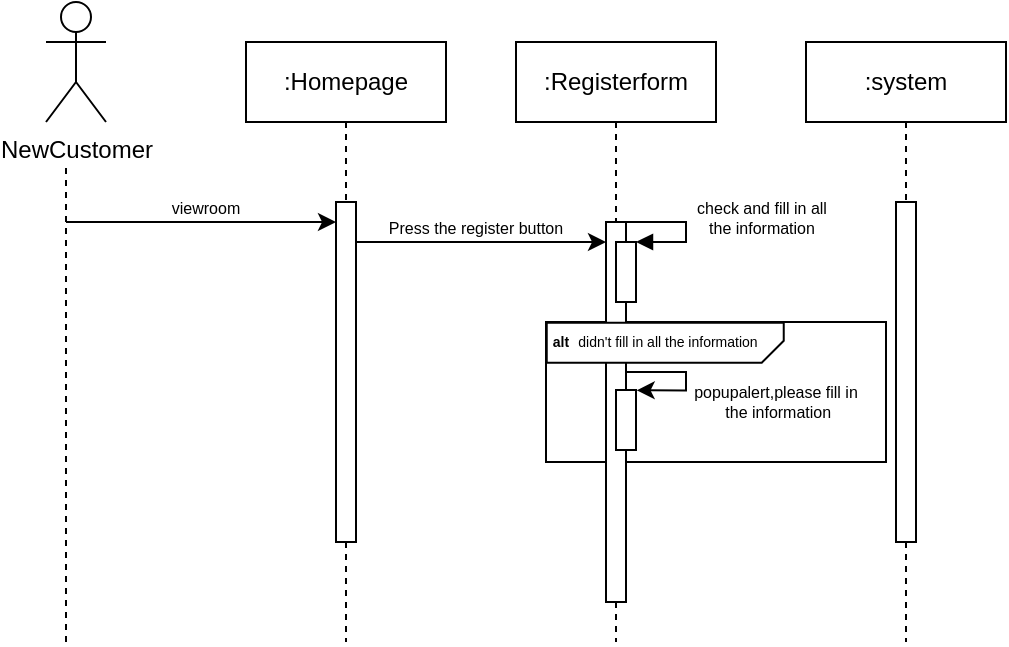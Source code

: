<mxfile version="21.8.2" type="github">
  <diagram name="Page-1" id="2YBvvXClWsGukQMizWep">
    <mxGraphModel dx="1986" dy="612" grid="1" gridSize="10" guides="1" tooltips="1" connect="1" arrows="1" fold="1" page="1" pageScale="1" pageWidth="850" pageHeight="1100" math="0" shadow="0">
      <root>
        <mxCell id="0" />
        <mxCell id="1" parent="0" />
        <mxCell id="fAxjazduzelBZ8KthdPH-19" value="" style="rounded=0;whiteSpace=wrap;html=1;" vertex="1" parent="1">
          <mxGeometry x="70" y="200" width="170" height="70" as="geometry" />
        </mxCell>
        <mxCell id="aM9ryv3xv72pqoxQDRHE-1" value=":Registerform" style="shape=umlLifeline;perimeter=lifelinePerimeter;whiteSpace=wrap;html=1;container=0;dropTarget=0;collapsible=0;recursiveResize=0;outlineConnect=0;portConstraint=eastwest;newEdgeStyle={&quot;edgeStyle&quot;:&quot;elbowEdgeStyle&quot;,&quot;elbow&quot;:&quot;vertical&quot;,&quot;curved&quot;:0,&quot;rounded&quot;:0};" parent="1" vertex="1">
          <mxGeometry x="55" y="60" width="100" height="300" as="geometry" />
        </mxCell>
        <mxCell id="aM9ryv3xv72pqoxQDRHE-2" value="" style="html=1;points=[];perimeter=orthogonalPerimeter;outlineConnect=0;targetShapes=umlLifeline;portConstraint=eastwest;newEdgeStyle={&quot;edgeStyle&quot;:&quot;elbowEdgeStyle&quot;,&quot;elbow&quot;:&quot;vertical&quot;,&quot;curved&quot;:0,&quot;rounded&quot;:0};" parent="aM9ryv3xv72pqoxQDRHE-1" vertex="1">
          <mxGeometry x="45" y="90" width="10" height="190" as="geometry" />
        </mxCell>
        <mxCell id="aM9ryv3xv72pqoxQDRHE-4" value="" style="html=1;points=[];perimeter=orthogonalPerimeter;outlineConnect=0;targetShapes=umlLifeline;portConstraint=eastwest;newEdgeStyle={&quot;edgeStyle&quot;:&quot;elbowEdgeStyle&quot;,&quot;elbow&quot;:&quot;vertical&quot;,&quot;curved&quot;:0,&quot;rounded&quot;:0};" parent="aM9ryv3xv72pqoxQDRHE-1" vertex="1">
          <mxGeometry x="50" y="100" width="10" height="30" as="geometry" />
        </mxCell>
        <mxCell id="aM9ryv3xv72pqoxQDRHE-7" value="" style="html=1;verticalAlign=bottom;endArrow=block;edgeStyle=orthogonalEdgeStyle;elbow=vertical;rounded=0;" parent="aM9ryv3xv72pqoxQDRHE-1" edge="1">
          <mxGeometry relative="1" as="geometry">
            <mxPoint x="55" y="90" as="sourcePoint" />
            <Array as="points">
              <mxPoint x="55" y="90" />
              <mxPoint x="85" y="90" />
              <mxPoint x="85" y="100" />
            </Array>
            <mxPoint x="60" y="100" as="targetPoint" />
          </mxGeometry>
        </mxCell>
        <mxCell id="aM9ryv3xv72pqoxQDRHE-5" value=":system" style="shape=umlLifeline;perimeter=lifelinePerimeter;whiteSpace=wrap;html=1;container=0;dropTarget=0;collapsible=0;recursiveResize=0;outlineConnect=0;portConstraint=eastwest;newEdgeStyle={&quot;edgeStyle&quot;:&quot;elbowEdgeStyle&quot;,&quot;elbow&quot;:&quot;vertical&quot;,&quot;curved&quot;:0,&quot;rounded&quot;:0};" parent="1" vertex="1">
          <mxGeometry x="200" y="60" width="100" height="300" as="geometry" />
        </mxCell>
        <mxCell id="aM9ryv3xv72pqoxQDRHE-6" value="" style="html=1;points=[];perimeter=orthogonalPerimeter;outlineConnect=0;targetShapes=umlLifeline;portConstraint=eastwest;newEdgeStyle={&quot;edgeStyle&quot;:&quot;elbowEdgeStyle&quot;,&quot;elbow&quot;:&quot;vertical&quot;,&quot;curved&quot;:0,&quot;rounded&quot;:0};" parent="aM9ryv3xv72pqoxQDRHE-5" vertex="1">
          <mxGeometry x="45" y="80" width="10" height="170" as="geometry" />
        </mxCell>
        <mxCell id="fAxjazduzelBZ8KthdPH-1" value="NewCustomer" style="shape=umlActor;verticalLabelPosition=bottom;verticalAlign=top;html=1;outlineConnect=0;" vertex="1" parent="1">
          <mxGeometry x="-180" y="40" width="30" height="60" as="geometry" />
        </mxCell>
        <mxCell id="fAxjazduzelBZ8KthdPH-5" value="" style="endArrow=none;html=1;rounded=0;dashed=1;" edge="1" parent="1">
          <mxGeometry width="50" height="50" relative="1" as="geometry">
            <mxPoint x="-170" y="360" as="sourcePoint" />
            <mxPoint x="-170" y="120" as="targetPoint" />
          </mxGeometry>
        </mxCell>
        <mxCell id="fAxjazduzelBZ8KthdPH-7" value="" style="endArrow=classic;html=1;rounded=0;" edge="1" parent="1" target="aM9ryv3xv72pqoxQDRHE-2">
          <mxGeometry width="50" height="50" relative="1" as="geometry">
            <mxPoint x="-30" y="160" as="sourcePoint" />
            <mxPoint x="95" y="160" as="targetPoint" />
          </mxGeometry>
        </mxCell>
        <mxCell id="fAxjazduzelBZ8KthdPH-12" value="Press the register button" style="text;align=center;verticalAlign=middle;resizable=0;points=[];autosize=1;strokeColor=none;fillColor=none;fontSize=8;" vertex="1" parent="1">
          <mxGeometry x="-30" y="138" width="130" height="30" as="geometry" />
        </mxCell>
        <mxCell id="fAxjazduzelBZ8KthdPH-13" value="check and fill in all &#xa;the information" style="text;align=center;verticalAlign=middle;resizable=0;points=[];autosize=1;strokeColor=none;fillColor=none;fontSize=8;" vertex="1" parent="1">
          <mxGeometry x="128" y="128" width="100" height="40" as="geometry" />
        </mxCell>
        <mxCell id="fAxjazduzelBZ8KthdPH-14" value=":Homepage" style="shape=umlLifeline;perimeter=lifelinePerimeter;whiteSpace=wrap;html=1;container=0;dropTarget=0;collapsible=0;recursiveResize=0;outlineConnect=0;portConstraint=eastwest;newEdgeStyle={&quot;edgeStyle&quot;:&quot;elbowEdgeStyle&quot;,&quot;elbow&quot;:&quot;vertical&quot;,&quot;curved&quot;:0,&quot;rounded&quot;:0};" vertex="1" parent="1">
          <mxGeometry x="-80" y="60" width="100" height="300" as="geometry" />
        </mxCell>
        <mxCell id="fAxjazduzelBZ8KthdPH-15" value="" style="html=1;points=[];perimeter=orthogonalPerimeter;outlineConnect=0;targetShapes=umlLifeline;portConstraint=eastwest;newEdgeStyle={&quot;edgeStyle&quot;:&quot;elbowEdgeStyle&quot;,&quot;elbow&quot;:&quot;vertical&quot;,&quot;curved&quot;:0,&quot;rounded&quot;:0};" vertex="1" parent="fAxjazduzelBZ8KthdPH-14">
          <mxGeometry x="45" y="80" width="10" height="170" as="geometry" />
        </mxCell>
        <mxCell id="fAxjazduzelBZ8KthdPH-16" value="" style="endArrow=classic;html=1;rounded=0;" edge="1" parent="1" target="fAxjazduzelBZ8KthdPH-15">
          <mxGeometry width="50" height="50" relative="1" as="geometry">
            <mxPoint x="-170" y="150" as="sourcePoint" />
            <mxPoint x="-70" y="140" as="targetPoint" />
          </mxGeometry>
        </mxCell>
        <mxCell id="fAxjazduzelBZ8KthdPH-17" value="viewroom" style="text;align=center;verticalAlign=middle;resizable=0;points=[];autosize=1;strokeColor=none;fillColor=none;fontSize=8;" vertex="1" parent="1">
          <mxGeometry x="-135" y="128" width="70" height="30" as="geometry" />
        </mxCell>
        <mxCell id="fAxjazduzelBZ8KthdPH-25" value="" style="shape=card;whiteSpace=wrap;html=1;direction=east;rotation=90;flipV=0;flipH=1;size=11;" vertex="1" parent="1">
          <mxGeometry x="119.62" y="151.13" width="20" height="118.5" as="geometry" />
        </mxCell>
        <mxCell id="fAxjazduzelBZ8KthdPH-26" value=" didn&#39;t fill in all the information" style="text;strokeColor=none;fillColor=none;align=center;verticalAlign=middle;rounded=0;fontSize=7;" vertex="1" parent="1">
          <mxGeometry x="100" y="195" width="60" height="30" as="geometry" />
        </mxCell>
        <mxCell id="fAxjazduzelBZ8KthdPH-28" value="alt" style="text;strokeColor=none;fillColor=none;align=center;verticalAlign=middle;rounded=0;fontStyle=1;fontSize=7;" vertex="1" parent="1">
          <mxGeometry x="70" y="202.5" width="15" height="15" as="geometry" />
        </mxCell>
        <mxCell id="fAxjazduzelBZ8KthdPH-29" value="" style="html=1;points=[];perimeter=orthogonalPerimeter;outlineConnect=0;targetShapes=umlLifeline;portConstraint=eastwest;newEdgeStyle={&quot;edgeStyle&quot;:&quot;elbowEdgeStyle&quot;,&quot;elbow&quot;:&quot;vertical&quot;,&quot;curved&quot;:0,&quot;rounded&quot;:0};" vertex="1" parent="1">
          <mxGeometry x="105" y="234" width="10" height="30" as="geometry" />
        </mxCell>
        <mxCell id="fAxjazduzelBZ8KthdPH-30" value="" style="endArrow=classic;html=1;rounded=0;edgeStyle=orthogonalEdgeStyle;entryX=1.034;entryY=0.005;entryDx=0;entryDy=0;entryPerimeter=0;" edge="1" parent="1" target="fAxjazduzelBZ8KthdPH-29">
          <mxGeometry width="50" height="50" relative="1" as="geometry">
            <mxPoint x="110" y="225" as="sourcePoint" />
            <mxPoint x="190" y="225" as="targetPoint" />
            <Array as="points">
              <mxPoint x="140" y="225" />
              <mxPoint x="140" y="234" />
            </Array>
          </mxGeometry>
        </mxCell>
        <mxCell id="fAxjazduzelBZ8KthdPH-31" value="popupalert,please fill in&#xa; the information" style="text;strokeColor=none;fillColor=none;align=center;verticalAlign=middle;rounded=0;fontSize=8;" vertex="1" parent="1">
          <mxGeometry x="155" y="225" width="60" height="30" as="geometry" />
        </mxCell>
      </root>
    </mxGraphModel>
  </diagram>
</mxfile>
